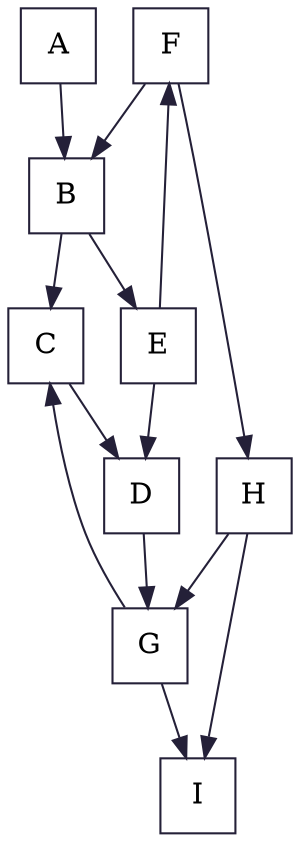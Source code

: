 digraph G {
    graph[color="#242038"]
    node[color="#242038", shape=square]
    edge[color="#242038"]
    F->B
    A->B
    B->C
    G->C
    E->D
    C->D
    B->E
    E->F
    D->G
    H->G
    F->H
    G->I
    H->I
}
